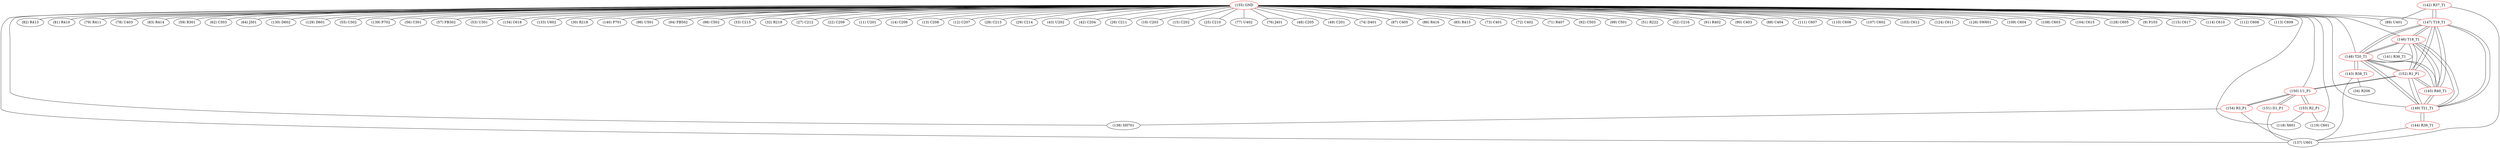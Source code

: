 graph {
	142 [label="(142) R37_T1" color=red]
	137 [label="(137) U601"]
	89 [label="(89) U401"]
	147 [label="(147) T19_T1"]
	143 [label="(143) R38_T1" color=red]
	34 [label="(34) R206"]
	137 [label="(137) U601"]
	148 [label="(148) T20_T1"]
	144 [label="(144) R39_T1" color=red]
	137 [label="(137) U601"]
	149 [label="(149) T21_T1"]
	145 [label="(145) R40_T1" color=red]
	152 [label="(152) R1_P1"]
	146 [label="(146) T18_T1"]
	149 [label="(149) T21_T1"]
	148 [label="(148) T20_T1"]
	147 [label="(147) T19_T1"]
	146 [label="(146) T18_T1" color=red]
	141 [label="(141) R36_T1"]
	152 [label="(152) R1_P1"]
	149 [label="(149) T21_T1"]
	148 [label="(148) T20_T1"]
	147 [label="(147) T19_T1"]
	145 [label="(145) R40_T1"]
	147 [label="(147) T19_T1" color=red]
	142 [label="(142) R37_T1"]
	152 [label="(152) R1_P1"]
	146 [label="(146) T18_T1"]
	149 [label="(149) T21_T1"]
	148 [label="(148) T20_T1"]
	145 [label="(145) R40_T1"]
	148 [label="(148) T20_T1" color=red]
	143 [label="(143) R38_T1"]
	152 [label="(152) R1_P1"]
	146 [label="(146) T18_T1"]
	149 [label="(149) T21_T1"]
	147 [label="(147) T19_T1"]
	145 [label="(145) R40_T1"]
	149 [label="(149) T21_T1" color=red]
	144 [label="(144) R39_T1"]
	152 [label="(152) R1_P1"]
	146 [label="(146) T18_T1"]
	148 [label="(148) T20_T1"]
	147 [label="(147) T19_T1"]
	145 [label="(145) R40_T1"]
	150 [label="(150) U1_P1" color=red]
	151 [label="(151) D1_P1"]
	153 [label="(153) R2_P1"]
	154 [label="(154) R3_P1"]
	152 [label="(152) R1_P1"]
	151 [label="(151) D1_P1" color=red]
	137 [label="(137) U601"]
	150 [label="(150) U1_P1"]
	152 [label="(152) R1_P1" color=red]
	146 [label="(146) T18_T1"]
	149 [label="(149) T21_T1"]
	148 [label="(148) T20_T1"]
	147 [label="(147) T19_T1"]
	145 [label="(145) R40_T1"]
	150 [label="(150) U1_P1"]
	153 [label="(153) R2_P1" color=red]
	119 [label="(119) C601"]
	118 [label="(118) X601"]
	150 [label="(150) U1_P1"]
	154 [label="(154) R3_P1" color=red]
	138 [label="(138) SH701"]
	137 [label="(137) U601"]
	150 [label="(150) U1_P1"]
	155 [label="(155) GND" color=red]
	82 [label="(82) R413"]
	81 [label="(81) R410"]
	79 [label="(79) R411"]
	78 [label="(78) U403"]
	138 [label="(138) SH701"]
	83 [label="(83) R414"]
	59 [label="(59) R301"]
	62 [label="(62) C303"]
	137 [label="(137) U601"]
	64 [label="(64) J301"]
	130 [label="(130) D602"]
	129 [label="(129) D601"]
	55 [label="(55) C302"]
	139 [label="(139) P702"]
	56 [label="(56) C301"]
	57 [label="(57) FB302"]
	53 [label="(53) U301"]
	134 [label="(134) C618"]
	133 [label="(133) U602"]
	30 [label="(30) R218"]
	140 [label="(140) P701"]
	96 [label="(96) U501"]
	94 [label="(94) FB502"]
	98 [label="(98) C502"]
	33 [label="(33) C215"]
	32 [label="(32) R219"]
	27 [label="(27) C212"]
	22 [label="(22) C209"]
	11 [label="(11) U201"]
	14 [label="(14) C206"]
	13 [label="(13) C208"]
	12 [label="(12) C207"]
	28 [label="(28) C213"]
	29 [label="(29) C214"]
	43 [label="(43) U202"]
	42 [label="(42) C204"]
	26 [label="(26) C211"]
	16 [label="(16) C203"]
	15 [label="(15) C202"]
	25 [label="(25) C210"]
	77 [label="(77) U402"]
	76 [label="(76) J401"]
	48 [label="(48) C205"]
	49 [label="(49) C201"]
	74 [label="(74) D401"]
	87 [label="(87) C405"]
	86 [label="(86) R416"]
	85 [label="(85) R415"]
	73 [label="(73) C401"]
	72 [label="(72) C402"]
	71 [label="(71) R407"]
	92 [label="(92) C503"]
	99 [label="(99) C501"]
	51 [label="(51) R222"]
	52 [label="(52) C216"]
	91 [label="(91) R402"]
	90 [label="(90) C403"]
	89 [label="(89) U401"]
	88 [label="(88) C404"]
	111 [label="(111) C607"]
	110 [label="(110) C606"]
	107 [label="(107) C602"]
	103 [label="(103) C612"]
	118 [label="(118) X601"]
	124 [label="(124) C611"]
	119 [label="(119) C601"]
	126 [label="(126) SW601"]
	109 [label="(109) C604"]
	108 [label="(108) C603"]
	104 [label="(104) C615"]
	128 [label="(128) C605"]
	9 [label="(9) P103"]
	115 [label="(115) C617"]
	114 [label="(114) C610"]
	112 [label="(112) C608"]
	113 [label="(113) C609"]
	148 [label="(148) T20_T1"]
	147 [label="(147) T19_T1"]
	146 [label="(146) T18_T1"]
	149 [label="(149) T21_T1"]
	150 [label="(150) U1_P1"]
	142 -- 137
	142 -- 89
	142 -- 147
	143 -- 34
	143 -- 137
	143 -- 148
	144 -- 137
	144 -- 149
	145 -- 152
	145 -- 146
	145 -- 149
	145 -- 148
	145 -- 147
	146 -- 141
	146 -- 152
	146 -- 149
	146 -- 148
	146 -- 147
	146 -- 145
	147 -- 142
	147 -- 152
	147 -- 146
	147 -- 149
	147 -- 148
	147 -- 145
	148 -- 143
	148 -- 152
	148 -- 146
	148 -- 149
	148 -- 147
	148 -- 145
	149 -- 144
	149 -- 152
	149 -- 146
	149 -- 148
	149 -- 147
	149 -- 145
	150 -- 151
	150 -- 153
	150 -- 154
	150 -- 152
	151 -- 137
	151 -- 150
	152 -- 146
	152 -- 149
	152 -- 148
	152 -- 147
	152 -- 145
	152 -- 150
	153 -- 119
	153 -- 118
	153 -- 150
	154 -- 138
	154 -- 137
	154 -- 150
	155 -- 82
	155 -- 81
	155 -- 79
	155 -- 78
	155 -- 138
	155 -- 83
	155 -- 59
	155 -- 62
	155 -- 137
	155 -- 64
	155 -- 130
	155 -- 129
	155 -- 55
	155 -- 139
	155 -- 56
	155 -- 57
	155 -- 53
	155 -- 134
	155 -- 133
	155 -- 30
	155 -- 140
	155 -- 96
	155 -- 94
	155 -- 98
	155 -- 33
	155 -- 32
	155 -- 27
	155 -- 22
	155 -- 11
	155 -- 14
	155 -- 13
	155 -- 12
	155 -- 28
	155 -- 29
	155 -- 43
	155 -- 42
	155 -- 26
	155 -- 16
	155 -- 15
	155 -- 25
	155 -- 77
	155 -- 76
	155 -- 48
	155 -- 49
	155 -- 74
	155 -- 87
	155 -- 86
	155 -- 85
	155 -- 73
	155 -- 72
	155 -- 71
	155 -- 92
	155 -- 99
	155 -- 51
	155 -- 52
	155 -- 91
	155 -- 90
	155 -- 89
	155 -- 88
	155 -- 111
	155 -- 110
	155 -- 107
	155 -- 103
	155 -- 118
	155 -- 124
	155 -- 119
	155 -- 126
	155 -- 109
	155 -- 108
	155 -- 104
	155 -- 128
	155 -- 9
	155 -- 115
	155 -- 114
	155 -- 112
	155 -- 113
	155 -- 148
	155 -- 147
	155 -- 146
	155 -- 149
	155 -- 150
}